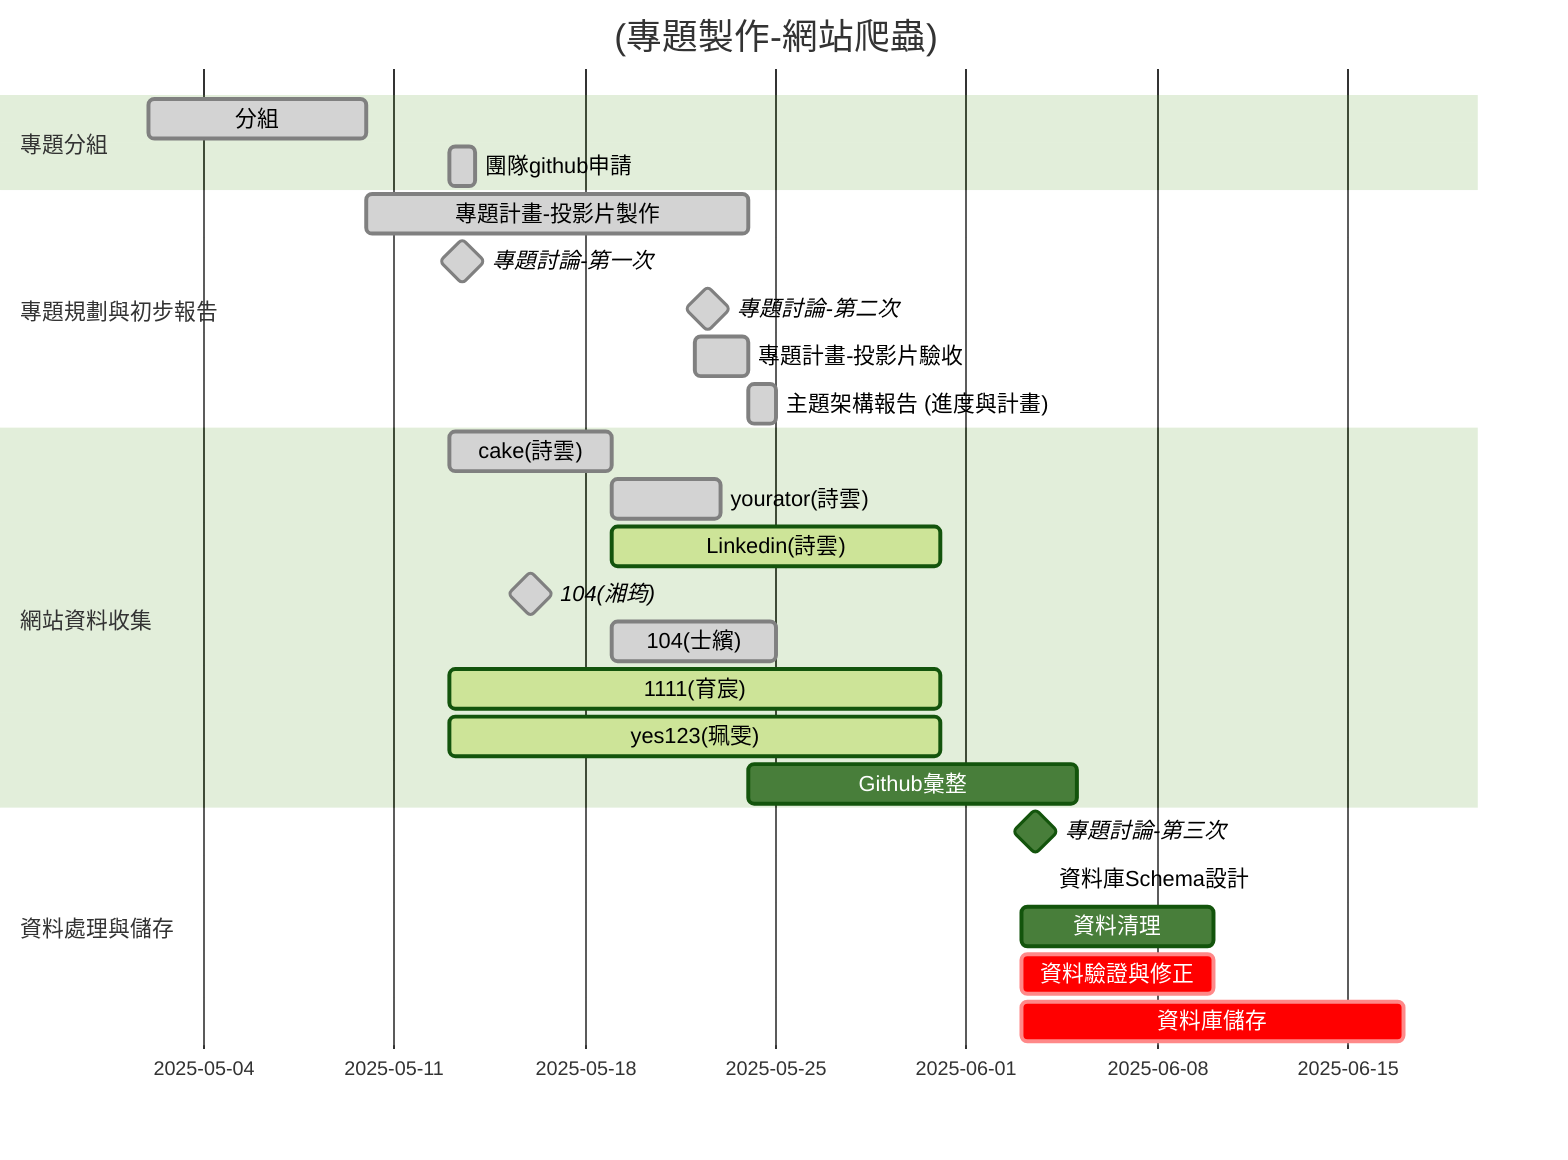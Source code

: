 %%  使用vs code擴充套件 <mermaid>
%%  mermaid 官方文件
%%  https://mermaid.js.org/config/theming.html#theme-variables

%%{init: {'theme':'forest'}}%%

gantt
    title (專題製作-網站爬蟲)
    dateFormat  YYYY-MM-DD
 
    % 註解：此為假設性調整，需依實際情況修改

    section 專題分組
    分組                      :done, 2025-05-02, 2025-05-10 
    團隊github申請               :done, 2025-05-13, 1d

    section 專題規劃與初步報告
    專題計畫-投影片製作        :done, 2025-05-10, 2025-05-24 
    專題討論-第一次           :done, milestone, 2025-05-13, 1d
    專題討論-第二次           :done, milestone, 2025-05-22, 1d
    
    專題計畫-投影片驗收        :done,2025-05-22, 2025-05-24 
    主題架構報告 (進度與計畫)  :done, 2025-05-24, 1d

    section 網站資料收集
    cake(詩雲)               :done,2025-05-13, 2025-05-19 
    yourator(詩雲)           :done,2025-05-19, 2025-05-23
    Linkedin(詩雲)           :active,2025-05-19, 2025-05-31
    104(湘筠)                :done, milestone, 2025-05-13, 2025-05-19
    104(士繽)                :done,2025-05-19, 2025-05-25
    1111(育宸)               :active,2025-05-13, 2025-05-31 
    yes123(珮雯)             :active,2025-05-13, 2025-05-31
    Github彙整               :after, 2025-05-24, 2025-06-05   
    
    section 資料處理與儲存
    專題討論-第三次           : milestone, 2025-06-03, 1d
    資料庫Schema設計          :2025-06-03 % 
    資料清理                 :after 資料儲存至MySQL 2025-06-03, 7d
    資料驗證與修正            :crit, 2025-06-03, 7d
    資料庫儲存                :crit, after 完整資料ETL與清理 2025-06-03, 14d